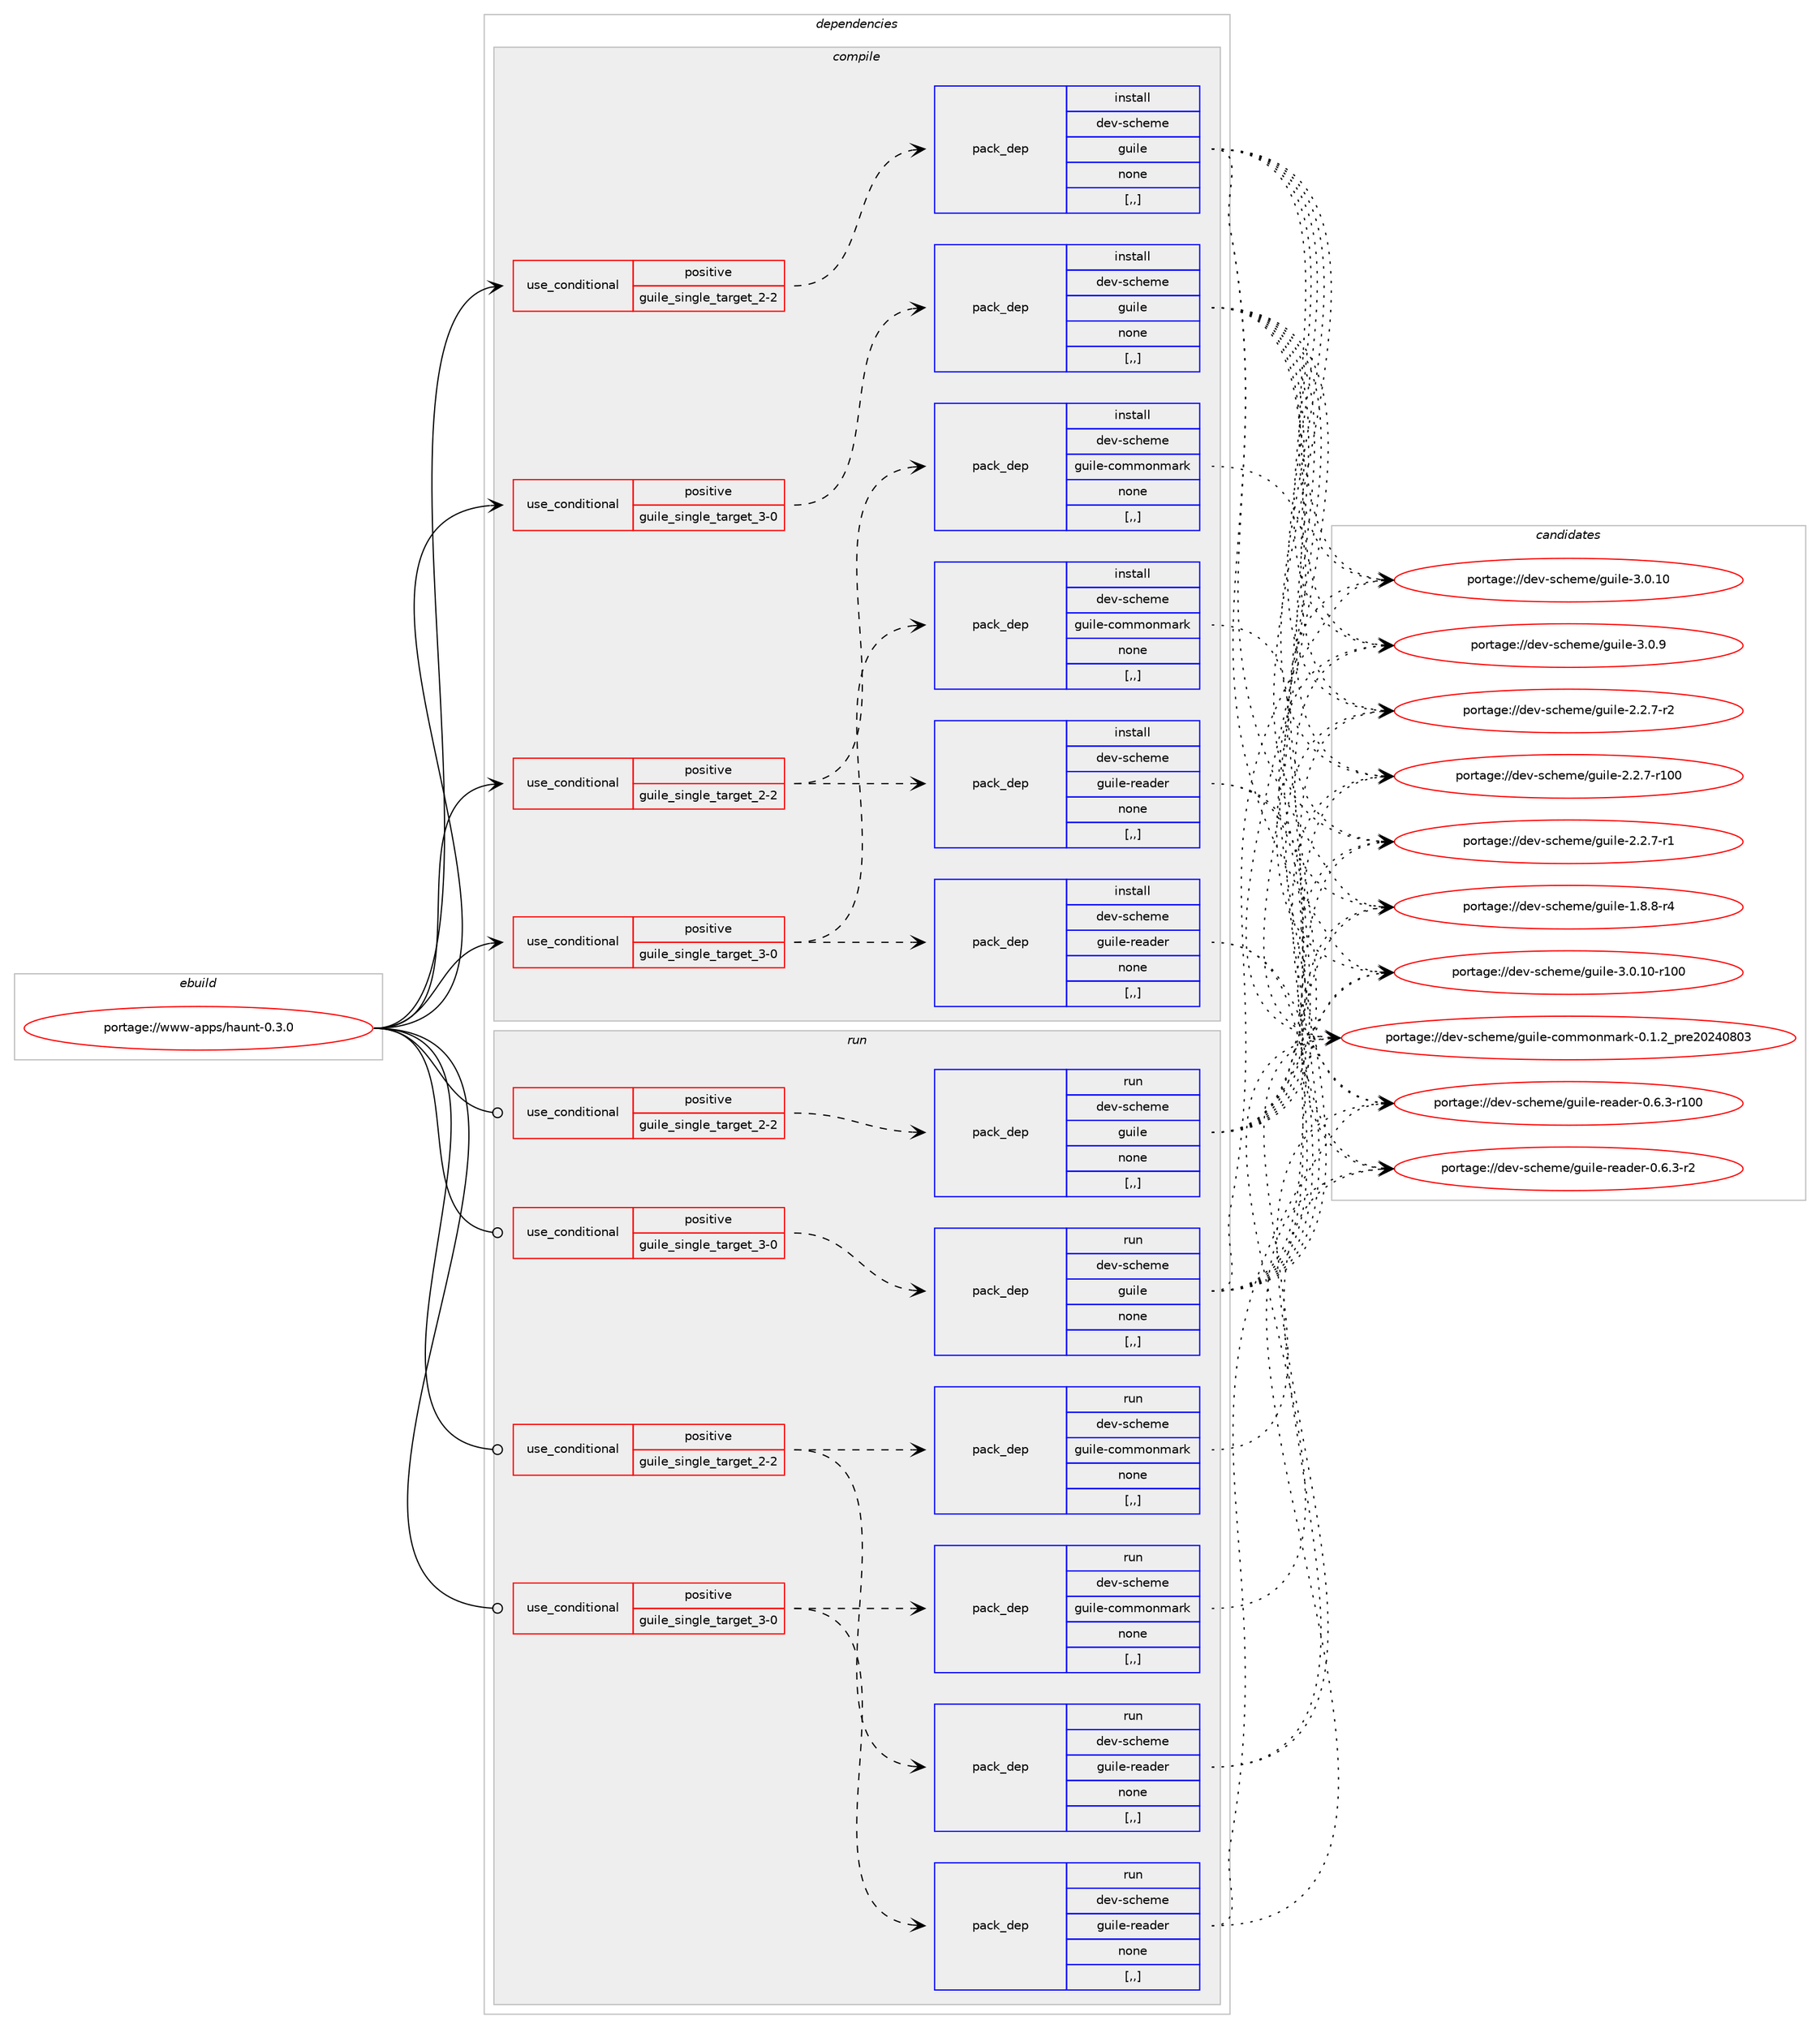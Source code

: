 digraph prolog {

# *************
# Graph options
# *************

newrank=true;
concentrate=true;
compound=true;
graph [rankdir=LR,fontname=Helvetica,fontsize=10,ranksep=1.5];#, ranksep=2.5, nodesep=0.2];
edge  [arrowhead=vee];
node  [fontname=Helvetica,fontsize=10];

# **********
# The ebuild
# **********

subgraph cluster_leftcol {
color=gray;
label=<<i>ebuild</i>>;
id [label="portage://www-apps/haunt-0.3.0", color=red, width=4, href="../www-apps/haunt-0.3.0.svg"];
}

# ****************
# The dependencies
# ****************

subgraph cluster_midcol {
color=gray;
label=<<i>dependencies</i>>;
subgraph cluster_compile {
fillcolor="#eeeeee";
style=filled;
label=<<i>compile</i>>;
subgraph cond253336 {
dependency958000 [label=<<TABLE BORDER="0" CELLBORDER="1" CELLSPACING="0" CELLPADDING="4"><TR><TD ROWSPAN="3" CELLPADDING="10">use_conditional</TD></TR><TR><TD>positive</TD></TR><TR><TD>guile_single_target_2-2</TD></TR></TABLE>>, shape=none, color=red];
subgraph pack697664 {
dependency958001 [label=<<TABLE BORDER="0" CELLBORDER="1" CELLSPACING="0" CELLPADDING="4" WIDTH="220"><TR><TD ROWSPAN="6" CELLPADDING="30">pack_dep</TD></TR><TR><TD WIDTH="110">install</TD></TR><TR><TD>dev-scheme</TD></TR><TR><TD>guile</TD></TR><TR><TD>none</TD></TR><TR><TD>[,,]</TD></TR></TABLE>>, shape=none, color=blue];
}
dependency958000:e -> dependency958001:w [weight=20,style="dashed",arrowhead="vee"];
}
id:e -> dependency958000:w [weight=20,style="solid",arrowhead="vee"];
subgraph cond253337 {
dependency958002 [label=<<TABLE BORDER="0" CELLBORDER="1" CELLSPACING="0" CELLPADDING="4"><TR><TD ROWSPAN="3" CELLPADDING="10">use_conditional</TD></TR><TR><TD>positive</TD></TR><TR><TD>guile_single_target_2-2</TD></TR></TABLE>>, shape=none, color=red];
subgraph pack697665 {
dependency958003 [label=<<TABLE BORDER="0" CELLBORDER="1" CELLSPACING="0" CELLPADDING="4" WIDTH="220"><TR><TD ROWSPAN="6" CELLPADDING="30">pack_dep</TD></TR><TR><TD WIDTH="110">install</TD></TR><TR><TD>dev-scheme</TD></TR><TR><TD>guile-reader</TD></TR><TR><TD>none</TD></TR><TR><TD>[,,]</TD></TR></TABLE>>, shape=none, color=blue];
}
dependency958002:e -> dependency958003:w [weight=20,style="dashed",arrowhead="vee"];
subgraph pack697666 {
dependency958004 [label=<<TABLE BORDER="0" CELLBORDER="1" CELLSPACING="0" CELLPADDING="4" WIDTH="220"><TR><TD ROWSPAN="6" CELLPADDING="30">pack_dep</TD></TR><TR><TD WIDTH="110">install</TD></TR><TR><TD>dev-scheme</TD></TR><TR><TD>guile-commonmark</TD></TR><TR><TD>none</TD></TR><TR><TD>[,,]</TD></TR></TABLE>>, shape=none, color=blue];
}
dependency958002:e -> dependency958004:w [weight=20,style="dashed",arrowhead="vee"];
}
id:e -> dependency958002:w [weight=20,style="solid",arrowhead="vee"];
subgraph cond253338 {
dependency958005 [label=<<TABLE BORDER="0" CELLBORDER="1" CELLSPACING="0" CELLPADDING="4"><TR><TD ROWSPAN="3" CELLPADDING="10">use_conditional</TD></TR><TR><TD>positive</TD></TR><TR><TD>guile_single_target_3-0</TD></TR></TABLE>>, shape=none, color=red];
subgraph pack697667 {
dependency958006 [label=<<TABLE BORDER="0" CELLBORDER="1" CELLSPACING="0" CELLPADDING="4" WIDTH="220"><TR><TD ROWSPAN="6" CELLPADDING="30">pack_dep</TD></TR><TR><TD WIDTH="110">install</TD></TR><TR><TD>dev-scheme</TD></TR><TR><TD>guile</TD></TR><TR><TD>none</TD></TR><TR><TD>[,,]</TD></TR></TABLE>>, shape=none, color=blue];
}
dependency958005:e -> dependency958006:w [weight=20,style="dashed",arrowhead="vee"];
}
id:e -> dependency958005:w [weight=20,style="solid",arrowhead="vee"];
subgraph cond253339 {
dependency958007 [label=<<TABLE BORDER="0" CELLBORDER="1" CELLSPACING="0" CELLPADDING="4"><TR><TD ROWSPAN="3" CELLPADDING="10">use_conditional</TD></TR><TR><TD>positive</TD></TR><TR><TD>guile_single_target_3-0</TD></TR></TABLE>>, shape=none, color=red];
subgraph pack697668 {
dependency958008 [label=<<TABLE BORDER="0" CELLBORDER="1" CELLSPACING="0" CELLPADDING="4" WIDTH="220"><TR><TD ROWSPAN="6" CELLPADDING="30">pack_dep</TD></TR><TR><TD WIDTH="110">install</TD></TR><TR><TD>dev-scheme</TD></TR><TR><TD>guile-reader</TD></TR><TR><TD>none</TD></TR><TR><TD>[,,]</TD></TR></TABLE>>, shape=none, color=blue];
}
dependency958007:e -> dependency958008:w [weight=20,style="dashed",arrowhead="vee"];
subgraph pack697669 {
dependency958009 [label=<<TABLE BORDER="0" CELLBORDER="1" CELLSPACING="0" CELLPADDING="4" WIDTH="220"><TR><TD ROWSPAN="6" CELLPADDING="30">pack_dep</TD></TR><TR><TD WIDTH="110">install</TD></TR><TR><TD>dev-scheme</TD></TR><TR><TD>guile-commonmark</TD></TR><TR><TD>none</TD></TR><TR><TD>[,,]</TD></TR></TABLE>>, shape=none, color=blue];
}
dependency958007:e -> dependency958009:w [weight=20,style="dashed",arrowhead="vee"];
}
id:e -> dependency958007:w [weight=20,style="solid",arrowhead="vee"];
}
subgraph cluster_compileandrun {
fillcolor="#eeeeee";
style=filled;
label=<<i>compile and run</i>>;
}
subgraph cluster_run {
fillcolor="#eeeeee";
style=filled;
label=<<i>run</i>>;
subgraph cond253340 {
dependency958010 [label=<<TABLE BORDER="0" CELLBORDER="1" CELLSPACING="0" CELLPADDING="4"><TR><TD ROWSPAN="3" CELLPADDING="10">use_conditional</TD></TR><TR><TD>positive</TD></TR><TR><TD>guile_single_target_2-2</TD></TR></TABLE>>, shape=none, color=red];
subgraph pack697670 {
dependency958011 [label=<<TABLE BORDER="0" CELLBORDER="1" CELLSPACING="0" CELLPADDING="4" WIDTH="220"><TR><TD ROWSPAN="6" CELLPADDING="30">pack_dep</TD></TR><TR><TD WIDTH="110">run</TD></TR><TR><TD>dev-scheme</TD></TR><TR><TD>guile</TD></TR><TR><TD>none</TD></TR><TR><TD>[,,]</TD></TR></TABLE>>, shape=none, color=blue];
}
dependency958010:e -> dependency958011:w [weight=20,style="dashed",arrowhead="vee"];
}
id:e -> dependency958010:w [weight=20,style="solid",arrowhead="odot"];
subgraph cond253341 {
dependency958012 [label=<<TABLE BORDER="0" CELLBORDER="1" CELLSPACING="0" CELLPADDING="4"><TR><TD ROWSPAN="3" CELLPADDING="10">use_conditional</TD></TR><TR><TD>positive</TD></TR><TR><TD>guile_single_target_2-2</TD></TR></TABLE>>, shape=none, color=red];
subgraph pack697671 {
dependency958013 [label=<<TABLE BORDER="0" CELLBORDER="1" CELLSPACING="0" CELLPADDING="4" WIDTH="220"><TR><TD ROWSPAN="6" CELLPADDING="30">pack_dep</TD></TR><TR><TD WIDTH="110">run</TD></TR><TR><TD>dev-scheme</TD></TR><TR><TD>guile-reader</TD></TR><TR><TD>none</TD></TR><TR><TD>[,,]</TD></TR></TABLE>>, shape=none, color=blue];
}
dependency958012:e -> dependency958013:w [weight=20,style="dashed",arrowhead="vee"];
subgraph pack697672 {
dependency958014 [label=<<TABLE BORDER="0" CELLBORDER="1" CELLSPACING="0" CELLPADDING="4" WIDTH="220"><TR><TD ROWSPAN="6" CELLPADDING="30">pack_dep</TD></TR><TR><TD WIDTH="110">run</TD></TR><TR><TD>dev-scheme</TD></TR><TR><TD>guile-commonmark</TD></TR><TR><TD>none</TD></TR><TR><TD>[,,]</TD></TR></TABLE>>, shape=none, color=blue];
}
dependency958012:e -> dependency958014:w [weight=20,style="dashed",arrowhead="vee"];
}
id:e -> dependency958012:w [weight=20,style="solid",arrowhead="odot"];
subgraph cond253342 {
dependency958015 [label=<<TABLE BORDER="0" CELLBORDER="1" CELLSPACING="0" CELLPADDING="4"><TR><TD ROWSPAN="3" CELLPADDING="10">use_conditional</TD></TR><TR><TD>positive</TD></TR><TR><TD>guile_single_target_3-0</TD></TR></TABLE>>, shape=none, color=red];
subgraph pack697673 {
dependency958016 [label=<<TABLE BORDER="0" CELLBORDER="1" CELLSPACING="0" CELLPADDING="4" WIDTH="220"><TR><TD ROWSPAN="6" CELLPADDING="30">pack_dep</TD></TR><TR><TD WIDTH="110">run</TD></TR><TR><TD>dev-scheme</TD></TR><TR><TD>guile</TD></TR><TR><TD>none</TD></TR><TR><TD>[,,]</TD></TR></TABLE>>, shape=none, color=blue];
}
dependency958015:e -> dependency958016:w [weight=20,style="dashed",arrowhead="vee"];
}
id:e -> dependency958015:w [weight=20,style="solid",arrowhead="odot"];
subgraph cond253343 {
dependency958017 [label=<<TABLE BORDER="0" CELLBORDER="1" CELLSPACING="0" CELLPADDING="4"><TR><TD ROWSPAN="3" CELLPADDING="10">use_conditional</TD></TR><TR><TD>positive</TD></TR><TR><TD>guile_single_target_3-0</TD></TR></TABLE>>, shape=none, color=red];
subgraph pack697674 {
dependency958018 [label=<<TABLE BORDER="0" CELLBORDER="1" CELLSPACING="0" CELLPADDING="4" WIDTH="220"><TR><TD ROWSPAN="6" CELLPADDING="30">pack_dep</TD></TR><TR><TD WIDTH="110">run</TD></TR><TR><TD>dev-scheme</TD></TR><TR><TD>guile-reader</TD></TR><TR><TD>none</TD></TR><TR><TD>[,,]</TD></TR></TABLE>>, shape=none, color=blue];
}
dependency958017:e -> dependency958018:w [weight=20,style="dashed",arrowhead="vee"];
subgraph pack697675 {
dependency958019 [label=<<TABLE BORDER="0" CELLBORDER="1" CELLSPACING="0" CELLPADDING="4" WIDTH="220"><TR><TD ROWSPAN="6" CELLPADDING="30">pack_dep</TD></TR><TR><TD WIDTH="110">run</TD></TR><TR><TD>dev-scheme</TD></TR><TR><TD>guile-commonmark</TD></TR><TR><TD>none</TD></TR><TR><TD>[,,]</TD></TR></TABLE>>, shape=none, color=blue];
}
dependency958017:e -> dependency958019:w [weight=20,style="dashed",arrowhead="vee"];
}
id:e -> dependency958017:w [weight=20,style="solid",arrowhead="odot"];
}
}

# **************
# The candidates
# **************

subgraph cluster_choices {
rank=same;
color=gray;
label=<<i>candidates</i>>;

subgraph choice697664 {
color=black;
nodesep=1;
choice1001011184511599104101109101471031171051081014551464846494845114494848 [label="portage://dev-scheme/guile-3.0.10-r100", color=red, width=4,href="../dev-scheme/guile-3.0.10-r100.svg"];
choice10010111845115991041011091014710311710510810145514648464948 [label="portage://dev-scheme/guile-3.0.10", color=red, width=4,href="../dev-scheme/guile-3.0.10.svg"];
choice100101118451159910410110910147103117105108101455146484657 [label="portage://dev-scheme/guile-3.0.9", color=red, width=4,href="../dev-scheme/guile-3.0.9.svg"];
choice1001011184511599104101109101471031171051081014550465046554511450 [label="portage://dev-scheme/guile-2.2.7-r2", color=red, width=4,href="../dev-scheme/guile-2.2.7-r2.svg"];
choice10010111845115991041011091014710311710510810145504650465545114494848 [label="portage://dev-scheme/guile-2.2.7-r100", color=red, width=4,href="../dev-scheme/guile-2.2.7-r100.svg"];
choice1001011184511599104101109101471031171051081014550465046554511449 [label="portage://dev-scheme/guile-2.2.7-r1", color=red, width=4,href="../dev-scheme/guile-2.2.7-r1.svg"];
choice1001011184511599104101109101471031171051081014549465646564511452 [label="portage://dev-scheme/guile-1.8.8-r4", color=red, width=4,href="../dev-scheme/guile-1.8.8-r4.svg"];
dependency958001:e -> choice1001011184511599104101109101471031171051081014551464846494845114494848:w [style=dotted,weight="100"];
dependency958001:e -> choice10010111845115991041011091014710311710510810145514648464948:w [style=dotted,weight="100"];
dependency958001:e -> choice100101118451159910410110910147103117105108101455146484657:w [style=dotted,weight="100"];
dependency958001:e -> choice1001011184511599104101109101471031171051081014550465046554511450:w [style=dotted,weight="100"];
dependency958001:e -> choice10010111845115991041011091014710311710510810145504650465545114494848:w [style=dotted,weight="100"];
dependency958001:e -> choice1001011184511599104101109101471031171051081014550465046554511449:w [style=dotted,weight="100"];
dependency958001:e -> choice1001011184511599104101109101471031171051081014549465646564511452:w [style=dotted,weight="100"];
}
subgraph choice697665 {
color=black;
nodesep=1;
choice10010111845115991041011091014710311710510810145114101971001011144548465446514511450 [label="portage://dev-scheme/guile-reader-0.6.3-r2", color=red, width=4,href="../dev-scheme/guile-reader-0.6.3-r2.svg"];
choice100101118451159910410110910147103117105108101451141019710010111445484654465145114494848 [label="portage://dev-scheme/guile-reader-0.6.3-r100", color=red, width=4,href="../dev-scheme/guile-reader-0.6.3-r100.svg"];
dependency958003:e -> choice10010111845115991041011091014710311710510810145114101971001011144548465446514511450:w [style=dotted,weight="100"];
dependency958003:e -> choice100101118451159910410110910147103117105108101451141019710010111445484654465145114494848:w [style=dotted,weight="100"];
}
subgraph choice697666 {
color=black;
nodesep=1;
choice100101118451159910410110910147103117105108101459911110910911111010997114107454846494650951121141015048505248564851 [label="portage://dev-scheme/guile-commonmark-0.1.2_pre20240803", color=red, width=4,href="../dev-scheme/guile-commonmark-0.1.2_pre20240803.svg"];
dependency958004:e -> choice100101118451159910410110910147103117105108101459911110910911111010997114107454846494650951121141015048505248564851:w [style=dotted,weight="100"];
}
subgraph choice697667 {
color=black;
nodesep=1;
choice1001011184511599104101109101471031171051081014551464846494845114494848 [label="portage://dev-scheme/guile-3.0.10-r100", color=red, width=4,href="../dev-scheme/guile-3.0.10-r100.svg"];
choice10010111845115991041011091014710311710510810145514648464948 [label="portage://dev-scheme/guile-3.0.10", color=red, width=4,href="../dev-scheme/guile-3.0.10.svg"];
choice100101118451159910410110910147103117105108101455146484657 [label="portage://dev-scheme/guile-3.0.9", color=red, width=4,href="../dev-scheme/guile-3.0.9.svg"];
choice1001011184511599104101109101471031171051081014550465046554511450 [label="portage://dev-scheme/guile-2.2.7-r2", color=red, width=4,href="../dev-scheme/guile-2.2.7-r2.svg"];
choice10010111845115991041011091014710311710510810145504650465545114494848 [label="portage://dev-scheme/guile-2.2.7-r100", color=red, width=4,href="../dev-scheme/guile-2.2.7-r100.svg"];
choice1001011184511599104101109101471031171051081014550465046554511449 [label="portage://dev-scheme/guile-2.2.7-r1", color=red, width=4,href="../dev-scheme/guile-2.2.7-r1.svg"];
choice1001011184511599104101109101471031171051081014549465646564511452 [label="portage://dev-scheme/guile-1.8.8-r4", color=red, width=4,href="../dev-scheme/guile-1.8.8-r4.svg"];
dependency958006:e -> choice1001011184511599104101109101471031171051081014551464846494845114494848:w [style=dotted,weight="100"];
dependency958006:e -> choice10010111845115991041011091014710311710510810145514648464948:w [style=dotted,weight="100"];
dependency958006:e -> choice100101118451159910410110910147103117105108101455146484657:w [style=dotted,weight="100"];
dependency958006:e -> choice1001011184511599104101109101471031171051081014550465046554511450:w [style=dotted,weight="100"];
dependency958006:e -> choice10010111845115991041011091014710311710510810145504650465545114494848:w [style=dotted,weight="100"];
dependency958006:e -> choice1001011184511599104101109101471031171051081014550465046554511449:w [style=dotted,weight="100"];
dependency958006:e -> choice1001011184511599104101109101471031171051081014549465646564511452:w [style=dotted,weight="100"];
}
subgraph choice697668 {
color=black;
nodesep=1;
choice10010111845115991041011091014710311710510810145114101971001011144548465446514511450 [label="portage://dev-scheme/guile-reader-0.6.3-r2", color=red, width=4,href="../dev-scheme/guile-reader-0.6.3-r2.svg"];
choice100101118451159910410110910147103117105108101451141019710010111445484654465145114494848 [label="portage://dev-scheme/guile-reader-0.6.3-r100", color=red, width=4,href="../dev-scheme/guile-reader-0.6.3-r100.svg"];
dependency958008:e -> choice10010111845115991041011091014710311710510810145114101971001011144548465446514511450:w [style=dotted,weight="100"];
dependency958008:e -> choice100101118451159910410110910147103117105108101451141019710010111445484654465145114494848:w [style=dotted,weight="100"];
}
subgraph choice697669 {
color=black;
nodesep=1;
choice100101118451159910410110910147103117105108101459911110910911111010997114107454846494650951121141015048505248564851 [label="portage://dev-scheme/guile-commonmark-0.1.2_pre20240803", color=red, width=4,href="../dev-scheme/guile-commonmark-0.1.2_pre20240803.svg"];
dependency958009:e -> choice100101118451159910410110910147103117105108101459911110910911111010997114107454846494650951121141015048505248564851:w [style=dotted,weight="100"];
}
subgraph choice697670 {
color=black;
nodesep=1;
choice1001011184511599104101109101471031171051081014551464846494845114494848 [label="portage://dev-scheme/guile-3.0.10-r100", color=red, width=4,href="../dev-scheme/guile-3.0.10-r100.svg"];
choice10010111845115991041011091014710311710510810145514648464948 [label="portage://dev-scheme/guile-3.0.10", color=red, width=4,href="../dev-scheme/guile-3.0.10.svg"];
choice100101118451159910410110910147103117105108101455146484657 [label="portage://dev-scheme/guile-3.0.9", color=red, width=4,href="../dev-scheme/guile-3.0.9.svg"];
choice1001011184511599104101109101471031171051081014550465046554511450 [label="portage://dev-scheme/guile-2.2.7-r2", color=red, width=4,href="../dev-scheme/guile-2.2.7-r2.svg"];
choice10010111845115991041011091014710311710510810145504650465545114494848 [label="portage://dev-scheme/guile-2.2.7-r100", color=red, width=4,href="../dev-scheme/guile-2.2.7-r100.svg"];
choice1001011184511599104101109101471031171051081014550465046554511449 [label="portage://dev-scheme/guile-2.2.7-r1", color=red, width=4,href="../dev-scheme/guile-2.2.7-r1.svg"];
choice1001011184511599104101109101471031171051081014549465646564511452 [label="portage://dev-scheme/guile-1.8.8-r4", color=red, width=4,href="../dev-scheme/guile-1.8.8-r4.svg"];
dependency958011:e -> choice1001011184511599104101109101471031171051081014551464846494845114494848:w [style=dotted,weight="100"];
dependency958011:e -> choice10010111845115991041011091014710311710510810145514648464948:w [style=dotted,weight="100"];
dependency958011:e -> choice100101118451159910410110910147103117105108101455146484657:w [style=dotted,weight="100"];
dependency958011:e -> choice1001011184511599104101109101471031171051081014550465046554511450:w [style=dotted,weight="100"];
dependency958011:e -> choice10010111845115991041011091014710311710510810145504650465545114494848:w [style=dotted,weight="100"];
dependency958011:e -> choice1001011184511599104101109101471031171051081014550465046554511449:w [style=dotted,weight="100"];
dependency958011:e -> choice1001011184511599104101109101471031171051081014549465646564511452:w [style=dotted,weight="100"];
}
subgraph choice697671 {
color=black;
nodesep=1;
choice10010111845115991041011091014710311710510810145114101971001011144548465446514511450 [label="portage://dev-scheme/guile-reader-0.6.3-r2", color=red, width=4,href="../dev-scheme/guile-reader-0.6.3-r2.svg"];
choice100101118451159910410110910147103117105108101451141019710010111445484654465145114494848 [label="portage://dev-scheme/guile-reader-0.6.3-r100", color=red, width=4,href="../dev-scheme/guile-reader-0.6.3-r100.svg"];
dependency958013:e -> choice10010111845115991041011091014710311710510810145114101971001011144548465446514511450:w [style=dotted,weight="100"];
dependency958013:e -> choice100101118451159910410110910147103117105108101451141019710010111445484654465145114494848:w [style=dotted,weight="100"];
}
subgraph choice697672 {
color=black;
nodesep=1;
choice100101118451159910410110910147103117105108101459911110910911111010997114107454846494650951121141015048505248564851 [label="portage://dev-scheme/guile-commonmark-0.1.2_pre20240803", color=red, width=4,href="../dev-scheme/guile-commonmark-0.1.2_pre20240803.svg"];
dependency958014:e -> choice100101118451159910410110910147103117105108101459911110910911111010997114107454846494650951121141015048505248564851:w [style=dotted,weight="100"];
}
subgraph choice697673 {
color=black;
nodesep=1;
choice1001011184511599104101109101471031171051081014551464846494845114494848 [label="portage://dev-scheme/guile-3.0.10-r100", color=red, width=4,href="../dev-scheme/guile-3.0.10-r100.svg"];
choice10010111845115991041011091014710311710510810145514648464948 [label="portage://dev-scheme/guile-3.0.10", color=red, width=4,href="../dev-scheme/guile-3.0.10.svg"];
choice100101118451159910410110910147103117105108101455146484657 [label="portage://dev-scheme/guile-3.0.9", color=red, width=4,href="../dev-scheme/guile-3.0.9.svg"];
choice1001011184511599104101109101471031171051081014550465046554511450 [label="portage://dev-scheme/guile-2.2.7-r2", color=red, width=4,href="../dev-scheme/guile-2.2.7-r2.svg"];
choice10010111845115991041011091014710311710510810145504650465545114494848 [label="portage://dev-scheme/guile-2.2.7-r100", color=red, width=4,href="../dev-scheme/guile-2.2.7-r100.svg"];
choice1001011184511599104101109101471031171051081014550465046554511449 [label="portage://dev-scheme/guile-2.2.7-r1", color=red, width=4,href="../dev-scheme/guile-2.2.7-r1.svg"];
choice1001011184511599104101109101471031171051081014549465646564511452 [label="portage://dev-scheme/guile-1.8.8-r4", color=red, width=4,href="../dev-scheme/guile-1.8.8-r4.svg"];
dependency958016:e -> choice1001011184511599104101109101471031171051081014551464846494845114494848:w [style=dotted,weight="100"];
dependency958016:e -> choice10010111845115991041011091014710311710510810145514648464948:w [style=dotted,weight="100"];
dependency958016:e -> choice100101118451159910410110910147103117105108101455146484657:w [style=dotted,weight="100"];
dependency958016:e -> choice1001011184511599104101109101471031171051081014550465046554511450:w [style=dotted,weight="100"];
dependency958016:e -> choice10010111845115991041011091014710311710510810145504650465545114494848:w [style=dotted,weight="100"];
dependency958016:e -> choice1001011184511599104101109101471031171051081014550465046554511449:w [style=dotted,weight="100"];
dependency958016:e -> choice1001011184511599104101109101471031171051081014549465646564511452:w [style=dotted,weight="100"];
}
subgraph choice697674 {
color=black;
nodesep=1;
choice10010111845115991041011091014710311710510810145114101971001011144548465446514511450 [label="portage://dev-scheme/guile-reader-0.6.3-r2", color=red, width=4,href="../dev-scheme/guile-reader-0.6.3-r2.svg"];
choice100101118451159910410110910147103117105108101451141019710010111445484654465145114494848 [label="portage://dev-scheme/guile-reader-0.6.3-r100", color=red, width=4,href="../dev-scheme/guile-reader-0.6.3-r100.svg"];
dependency958018:e -> choice10010111845115991041011091014710311710510810145114101971001011144548465446514511450:w [style=dotted,weight="100"];
dependency958018:e -> choice100101118451159910410110910147103117105108101451141019710010111445484654465145114494848:w [style=dotted,weight="100"];
}
subgraph choice697675 {
color=black;
nodesep=1;
choice100101118451159910410110910147103117105108101459911110910911111010997114107454846494650951121141015048505248564851 [label="portage://dev-scheme/guile-commonmark-0.1.2_pre20240803", color=red, width=4,href="../dev-scheme/guile-commonmark-0.1.2_pre20240803.svg"];
dependency958019:e -> choice100101118451159910410110910147103117105108101459911110910911111010997114107454846494650951121141015048505248564851:w [style=dotted,weight="100"];
}
}

}

